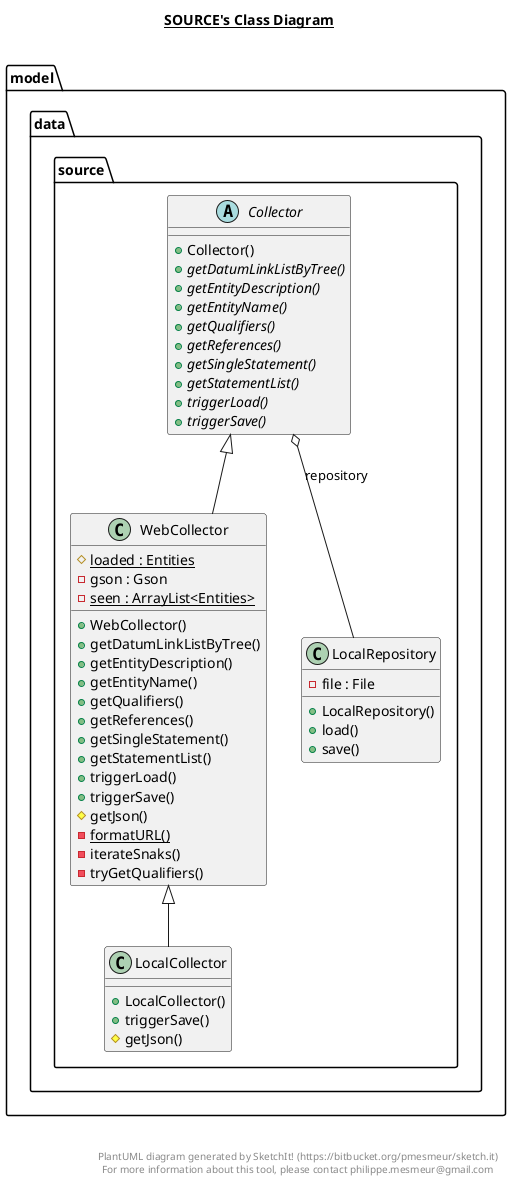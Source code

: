 @startuml

title __SOURCE's Class Diagram__\n

  namespace model.data {
    namespace source {
      abstract class model.data.source.Collector {
          + Collector()
          {abstract} + getDatumLinkListByTree()
          {abstract} + getEntityDescription()
          {abstract} + getEntityName()
          {abstract} + getQualifiers()
          {abstract} + getReferences()
          {abstract} + getSingleStatement()
          {abstract} + getStatementList()
          {abstract} + triggerLoad()
          {abstract} + triggerSave()
      }
    }
  }
  

  namespace model.data {
    namespace source {
      class model.data.source.LocalCollector {
          + LocalCollector()
          + triggerSave()
          # getJson()
      }
    }
  }
  

  namespace model.data {
    namespace source {
      class model.data.source.LocalRepository {
          - file : File
          + LocalRepository()
          + load()
          + save()
      }
    }
  }
  

  namespace model.data {
    namespace source {
      class model.data.source.WebCollector {
          {static} # loaded : Entities
          - gson : Gson
          {static} - seen : ArrayList<Entities>
          + WebCollector()
          + getDatumLinkListByTree()
          + getEntityDescription()
          + getEntityName()
          + getQualifiers()
          + getReferences()
          + getSingleStatement()
          + getStatementList()
          + triggerLoad()
          + triggerSave()
          # getJson()
          {static} - formatURL()
          - iterateSnaks()
          - tryGetQualifiers()
      }
    }
  }
  

  model.data.source.Collector o-- model.data.source.LocalRepository : repository
  model.data.source.LocalCollector -up-|> model.data.source.WebCollector
  model.data.source.WebCollector -up-|> model.data.source.Collector


right footer


PlantUML diagram generated by SketchIt! (https://bitbucket.org/pmesmeur/sketch.it)
For more information about this tool, please contact philippe.mesmeur@gmail.com
endfooter

@enduml
